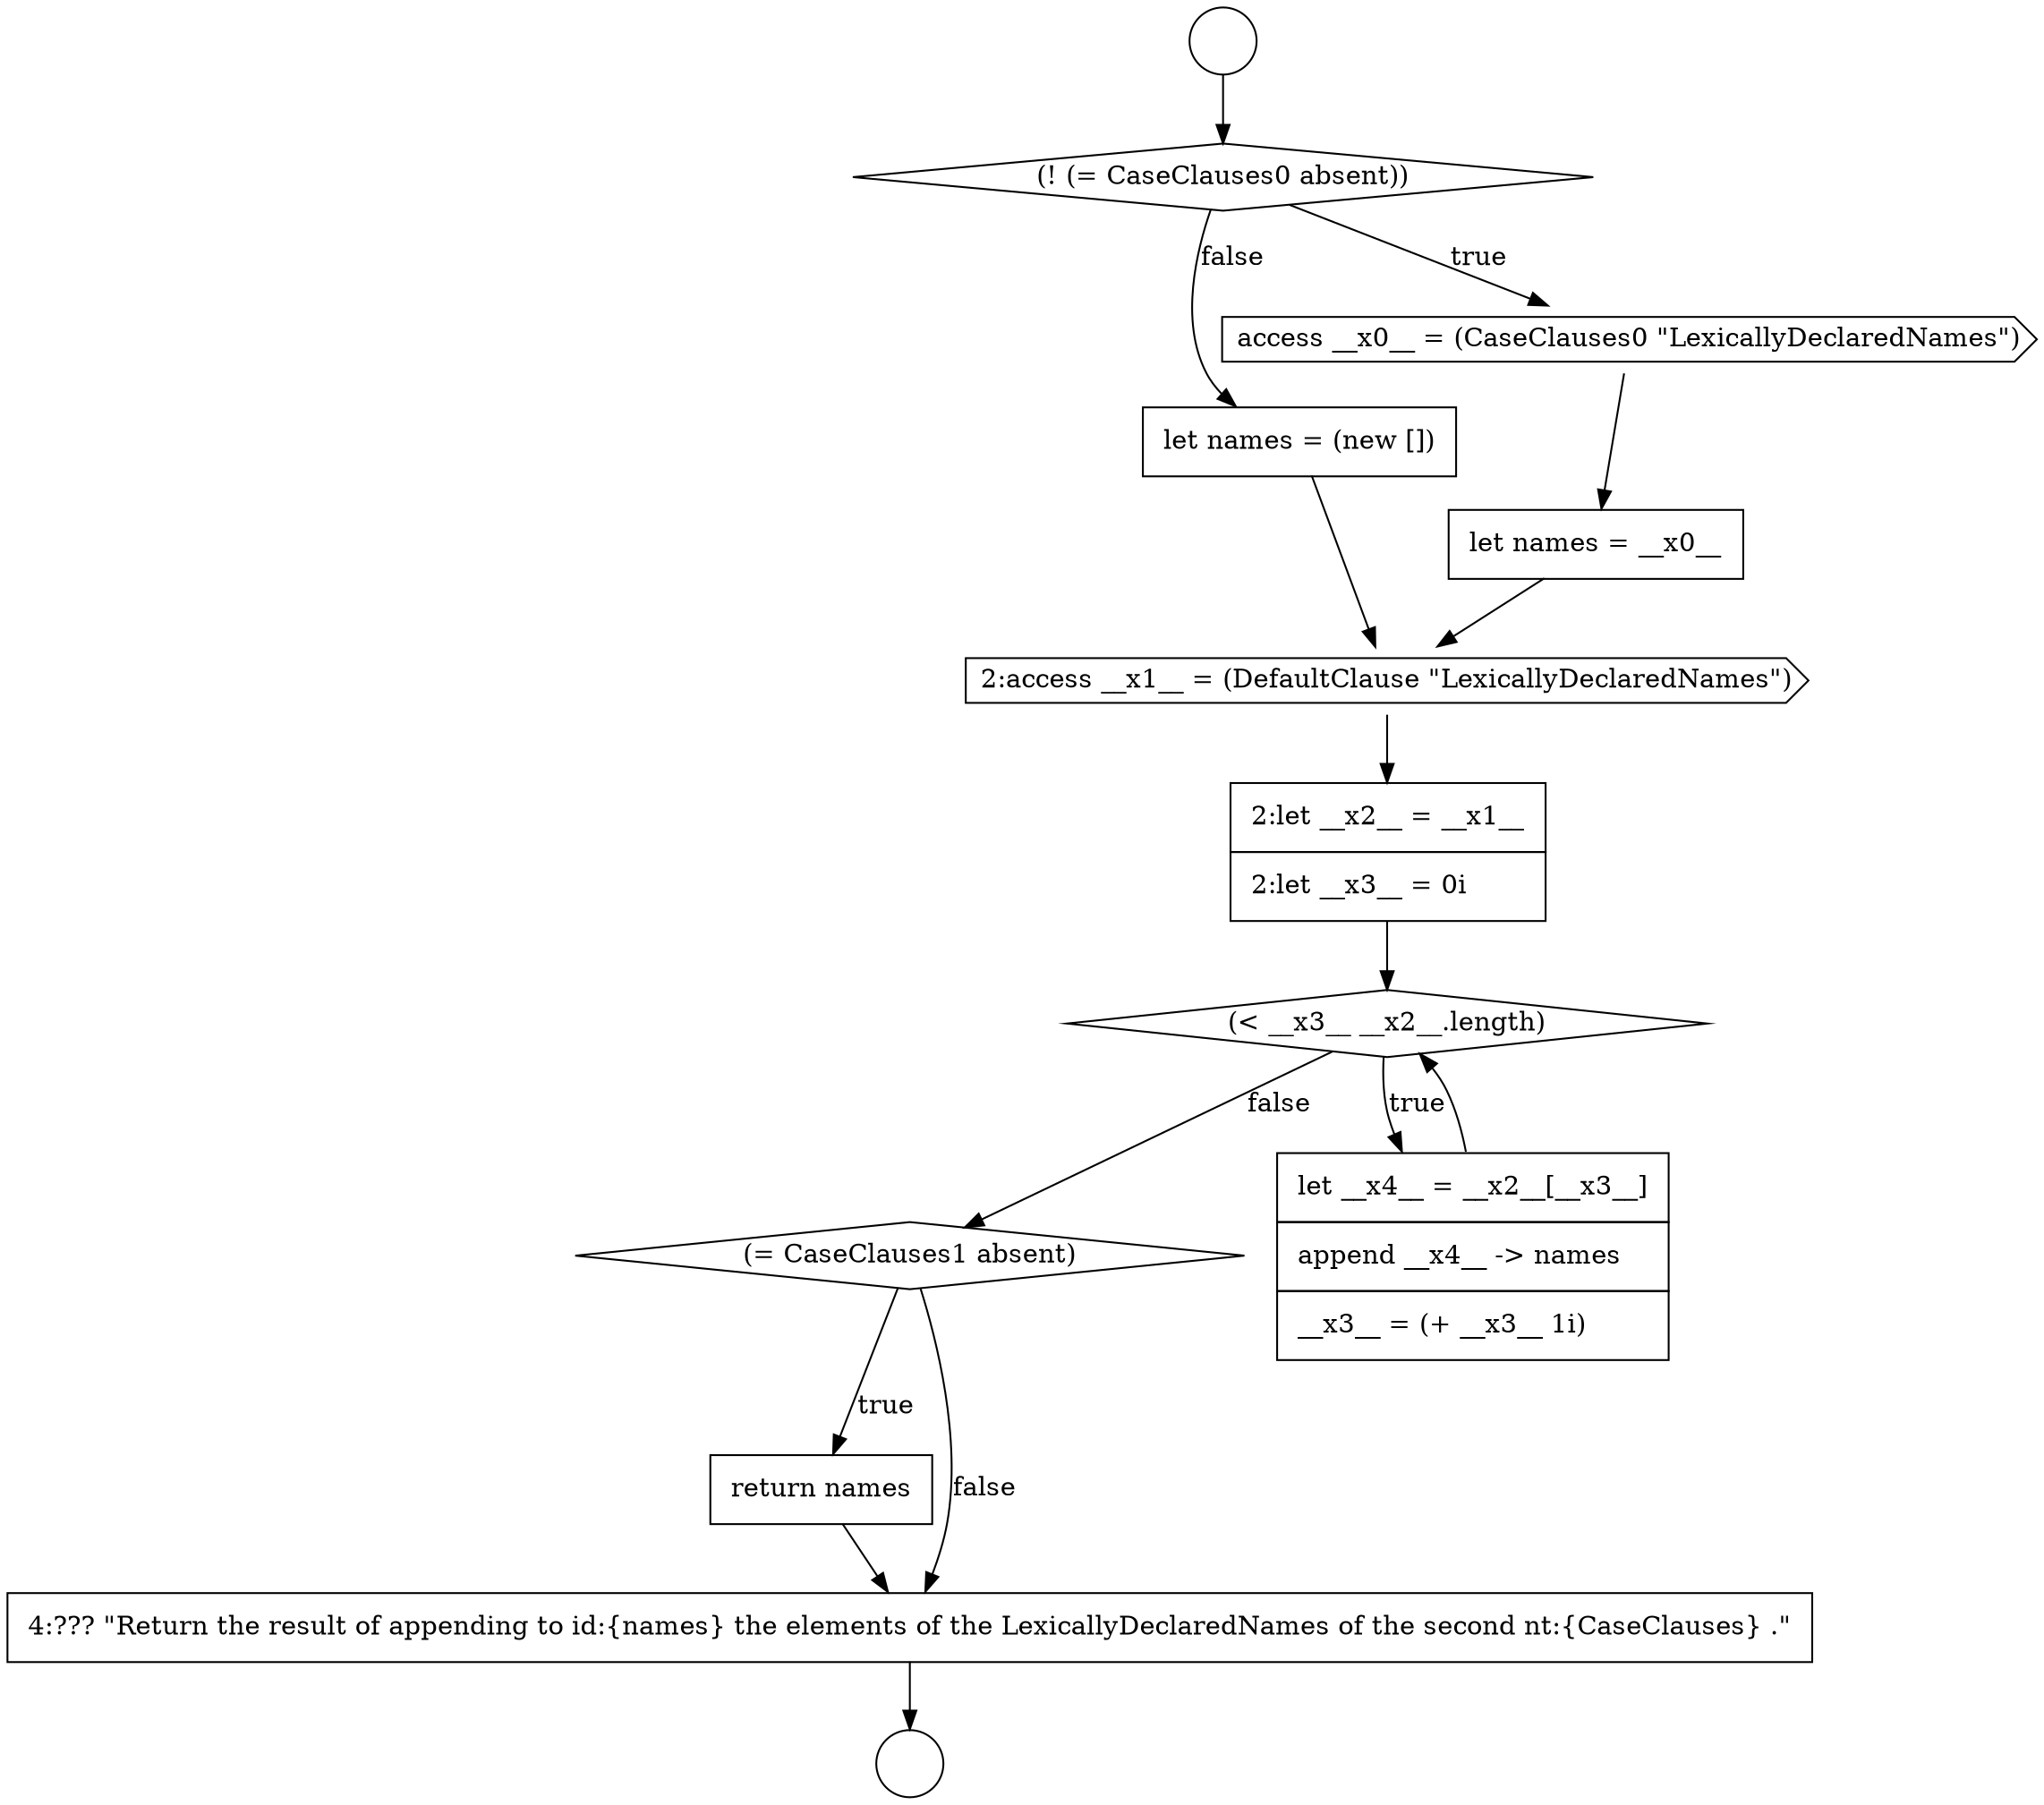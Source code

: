 digraph {
  node7027 [shape=none, margin=0, label=<<font color="black">
    <table border="0" cellborder="1" cellspacing="0" cellpadding="10">
      <tr><td align="left">return names</td></tr>
    </table>
  </font>> color="black" fillcolor="white" style=filled]
  node7020 [shape=none, margin=0, label=<<font color="black">
    <table border="0" cellborder="1" cellspacing="0" cellpadding="10">
      <tr><td align="left">let names = __x0__</td></tr>
    </table>
  </font>> color="black" fillcolor="white" style=filled]
  node7021 [shape=none, margin=0, label=<<font color="black">
    <table border="0" cellborder="1" cellspacing="0" cellpadding="10">
      <tr><td align="left">let names = (new [])</td></tr>
    </table>
  </font>> color="black" fillcolor="white" style=filled]
  node7023 [shape=none, margin=0, label=<<font color="black">
    <table border="0" cellborder="1" cellspacing="0" cellpadding="10">
      <tr><td align="left">2:let __x2__ = __x1__</td></tr>
      <tr><td align="left">2:let __x3__ = 0i</td></tr>
    </table>
  </font>> color="black" fillcolor="white" style=filled]
  node7026 [shape=diamond, label=<<font color="black">(= CaseClauses1 absent)</font>> color="black" fillcolor="white" style=filled]
  node7024 [shape=diamond, label=<<font color="black">(&lt; __x3__ __x2__.length)</font>> color="black" fillcolor="white" style=filled]
  node7017 [shape=circle label=" " color="black" fillcolor="white" style=filled]
  node7016 [shape=circle label=" " color="black" fillcolor="white" style=filled]
  node7025 [shape=none, margin=0, label=<<font color="black">
    <table border="0" cellborder="1" cellspacing="0" cellpadding="10">
      <tr><td align="left">let __x4__ = __x2__[__x3__]</td></tr>
      <tr><td align="left">append __x4__ -&gt; names</td></tr>
      <tr><td align="left">__x3__ = (+ __x3__ 1i)</td></tr>
    </table>
  </font>> color="black" fillcolor="white" style=filled]
  node7028 [shape=none, margin=0, label=<<font color="black">
    <table border="0" cellborder="1" cellspacing="0" cellpadding="10">
      <tr><td align="left">4:??? &quot;Return the result of appending to id:{names} the elements of the LexicallyDeclaredNames of the second nt:{CaseClauses} .&quot;</td></tr>
    </table>
  </font>> color="black" fillcolor="white" style=filled]
  node7018 [shape=diamond, label=<<font color="black">(! (= CaseClauses0 absent))</font>> color="black" fillcolor="white" style=filled]
  node7022 [shape=cds, label=<<font color="black">2:access __x1__ = (DefaultClause &quot;LexicallyDeclaredNames&quot;)</font>> color="black" fillcolor="white" style=filled]
  node7019 [shape=cds, label=<<font color="black">access __x0__ = (CaseClauses0 &quot;LexicallyDeclaredNames&quot;)</font>> color="black" fillcolor="white" style=filled]
  node7027 -> node7028 [ color="black"]
  node7024 -> node7025 [label=<<font color="black">true</font>> color="black"]
  node7024 -> node7026 [label=<<font color="black">false</font>> color="black"]
  node7018 -> node7019 [label=<<font color="black">true</font>> color="black"]
  node7018 -> node7021 [label=<<font color="black">false</font>> color="black"]
  node7025 -> node7024 [ color="black"]
  node7023 -> node7024 [ color="black"]
  node7019 -> node7020 [ color="black"]
  node7016 -> node7018 [ color="black"]
  node7022 -> node7023 [ color="black"]
  node7026 -> node7027 [label=<<font color="black">true</font>> color="black"]
  node7026 -> node7028 [label=<<font color="black">false</font>> color="black"]
  node7020 -> node7022 [ color="black"]
  node7021 -> node7022 [ color="black"]
  node7028 -> node7017 [ color="black"]
}

